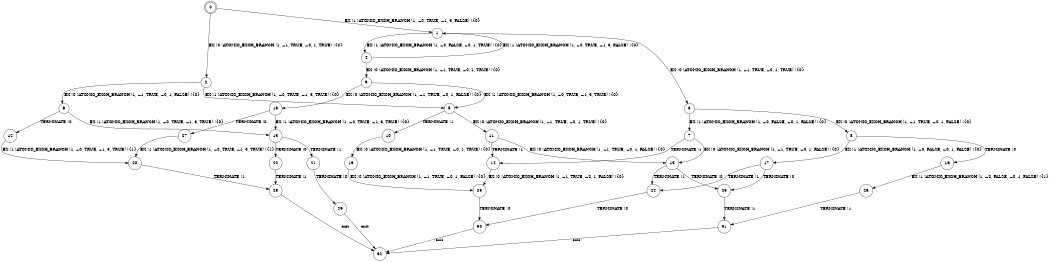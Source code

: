 digraph BCG {
size = "7, 10.5";
center = TRUE;
node [shape = circle];
0 [peripheries = 2];
0 -> 1 [label = "EX !1 !ATOMIC_EXCH_BRANCH (1, +0, TRUE, +1, 3, FALSE) !{0}"];
0 -> 2 [label = "EX !0 !ATOMIC_EXCH_BRANCH (1, +1, TRUE, +0, 1, TRUE) !{0}"];
1 -> 3 [label = "EX !0 !ATOMIC_EXCH_BRANCH (1, +1, TRUE, +0, 1, TRUE) !{0}"];
1 -> 4 [label = "EX !1 !ATOMIC_EXCH_BRANCH (1, +0, FALSE, +0, 1, TRUE) !{0}"];
2 -> 5 [label = "EX !1 !ATOMIC_EXCH_BRANCH (1, +0, TRUE, +1, 3, TRUE) !{0}"];
2 -> 6 [label = "EX !0 !ATOMIC_EXCH_BRANCH (1, +1, TRUE, +0, 1, FALSE) !{0}"];
3 -> 7 [label = "EX !1 !ATOMIC_EXCH_BRANCH (1, +0, FALSE, +0, 1, FALSE) !{0}"];
3 -> 8 [label = "EX !0 !ATOMIC_EXCH_BRANCH (1, +1, TRUE, +0, 1, FALSE) !{0}"];
4 -> 9 [label = "EX !0 !ATOMIC_EXCH_BRANCH (1, +1, TRUE, +0, 1, TRUE) !{0}"];
4 -> 1 [label = "EX !1 !ATOMIC_EXCH_BRANCH (1, +0, TRUE, +1, 3, FALSE) !{0}"];
5 -> 10 [label = "TERMINATE !1"];
5 -> 11 [label = "EX !0 !ATOMIC_EXCH_BRANCH (1, +1, TRUE, +0, 1, TRUE) !{0}"];
6 -> 12 [label = "TERMINATE !0"];
6 -> 13 [label = "EX !1 !ATOMIC_EXCH_BRANCH (1, +0, TRUE, +1, 3, TRUE) !{0}"];
7 -> 14 [label = "TERMINATE !1"];
7 -> 15 [label = "EX !0 !ATOMIC_EXCH_BRANCH (1, +1, TRUE, +0, 1, FALSE) !{0}"];
8 -> 16 [label = "TERMINATE !0"];
8 -> 17 [label = "EX !1 !ATOMIC_EXCH_BRANCH (1, +0, FALSE, +0, 1, FALSE) !{0}"];
9 -> 5 [label = "EX !1 !ATOMIC_EXCH_BRANCH (1, +0, TRUE, +1, 3, TRUE) !{0}"];
9 -> 18 [label = "EX !0 !ATOMIC_EXCH_BRANCH (1, +1, TRUE, +0, 1, FALSE) !{0}"];
10 -> 19 [label = "EX !0 !ATOMIC_EXCH_BRANCH (1, +1, TRUE, +0, 1, TRUE) !{0}"];
11 -> 14 [label = "TERMINATE !1"];
11 -> 15 [label = "EX !0 !ATOMIC_EXCH_BRANCH (1, +1, TRUE, +0, 1, FALSE) !{0}"];
12 -> 20 [label = "EX !1 !ATOMIC_EXCH_BRANCH (1, +0, TRUE, +1, 3, TRUE) !{1}"];
13 -> 21 [label = "TERMINATE !1"];
13 -> 22 [label = "TERMINATE !0"];
14 -> 23 [label = "EX !0 !ATOMIC_EXCH_BRANCH (1, +1, TRUE, +0, 1, FALSE) !{0}"];
15 -> 24 [label = "TERMINATE !1"];
15 -> 25 [label = "TERMINATE !0"];
16 -> 26 [label = "EX !1 !ATOMIC_EXCH_BRANCH (1, +0, FALSE, +0, 1, FALSE) !{1}"];
17 -> 24 [label = "TERMINATE !1"];
17 -> 25 [label = "TERMINATE !0"];
18 -> 27 [label = "TERMINATE !0"];
18 -> 13 [label = "EX !1 !ATOMIC_EXCH_BRANCH (1, +0, TRUE, +1, 3, TRUE) !{0}"];
19 -> 23 [label = "EX !0 !ATOMIC_EXCH_BRANCH (1, +1, TRUE, +0, 1, FALSE) !{0}"];
20 -> 28 [label = "TERMINATE !1"];
21 -> 29 [label = "TERMINATE !0"];
22 -> 28 [label = "TERMINATE !1"];
23 -> 30 [label = "TERMINATE !0"];
24 -> 30 [label = "TERMINATE !0"];
25 -> 31 [label = "TERMINATE !1"];
26 -> 31 [label = "TERMINATE !1"];
27 -> 20 [label = "EX !1 !ATOMIC_EXCH_BRANCH (1, +0, TRUE, +1, 3, TRUE) !{1}"];
28 -> 32 [label = "exit"];
29 -> 32 [label = "exit"];
30 -> 32 [label = "exit"];
31 -> 32 [label = "exit"];
}
